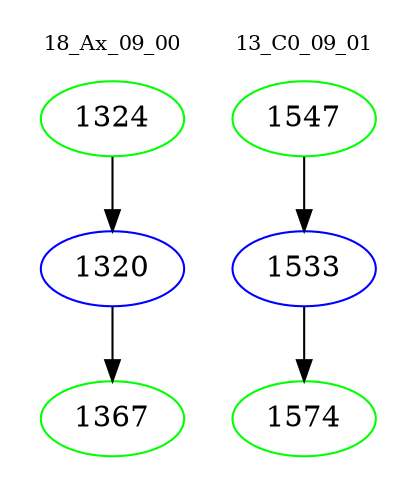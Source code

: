 digraph{
subgraph cluster_0 {
color = white
label = "18_Ax_09_00";
fontsize=10;
T0_1324 [label="1324", color="green"]
T0_1324 -> T0_1320 [color="black"]
T0_1320 [label="1320", color="blue"]
T0_1320 -> T0_1367 [color="black"]
T0_1367 [label="1367", color="green"]
}
subgraph cluster_1 {
color = white
label = "13_C0_09_01";
fontsize=10;
T1_1547 [label="1547", color="green"]
T1_1547 -> T1_1533 [color="black"]
T1_1533 [label="1533", color="blue"]
T1_1533 -> T1_1574 [color="black"]
T1_1574 [label="1574", color="green"]
}
}
